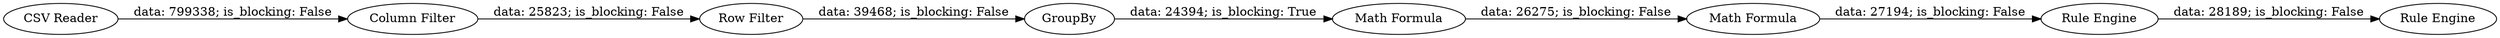 digraph {
	"-1304246051321092773_4" [label="Row Filter"]
	"-1304246051321092773_1" [label="CSV Reader"]
	"-1304246051321092773_2" [label="Column Filter"]
	"-1304246051321092773_5" [label="Math Formula"]
	"-1304246051321092773_3" [label=GroupBy]
	"-1304246051321092773_7" [label="Rule Engine"]
	"-1304246051321092773_6" [label="Math Formula"]
	"-1304246051321092773_8" [label="Rule Engine"]
	"-1304246051321092773_4" -> "-1304246051321092773_3" [label="data: 39468; is_blocking: False"]
	"-1304246051321092773_7" -> "-1304246051321092773_8" [label="data: 28189; is_blocking: False"]
	"-1304246051321092773_1" -> "-1304246051321092773_2" [label="data: 799338; is_blocking: False"]
	"-1304246051321092773_3" -> "-1304246051321092773_5" [label="data: 24394; is_blocking: True"]
	"-1304246051321092773_2" -> "-1304246051321092773_4" [label="data: 25823; is_blocking: False"]
	"-1304246051321092773_6" -> "-1304246051321092773_7" [label="data: 27194; is_blocking: False"]
	"-1304246051321092773_5" -> "-1304246051321092773_6" [label="data: 26275; is_blocking: False"]
	rankdir=LR
}
